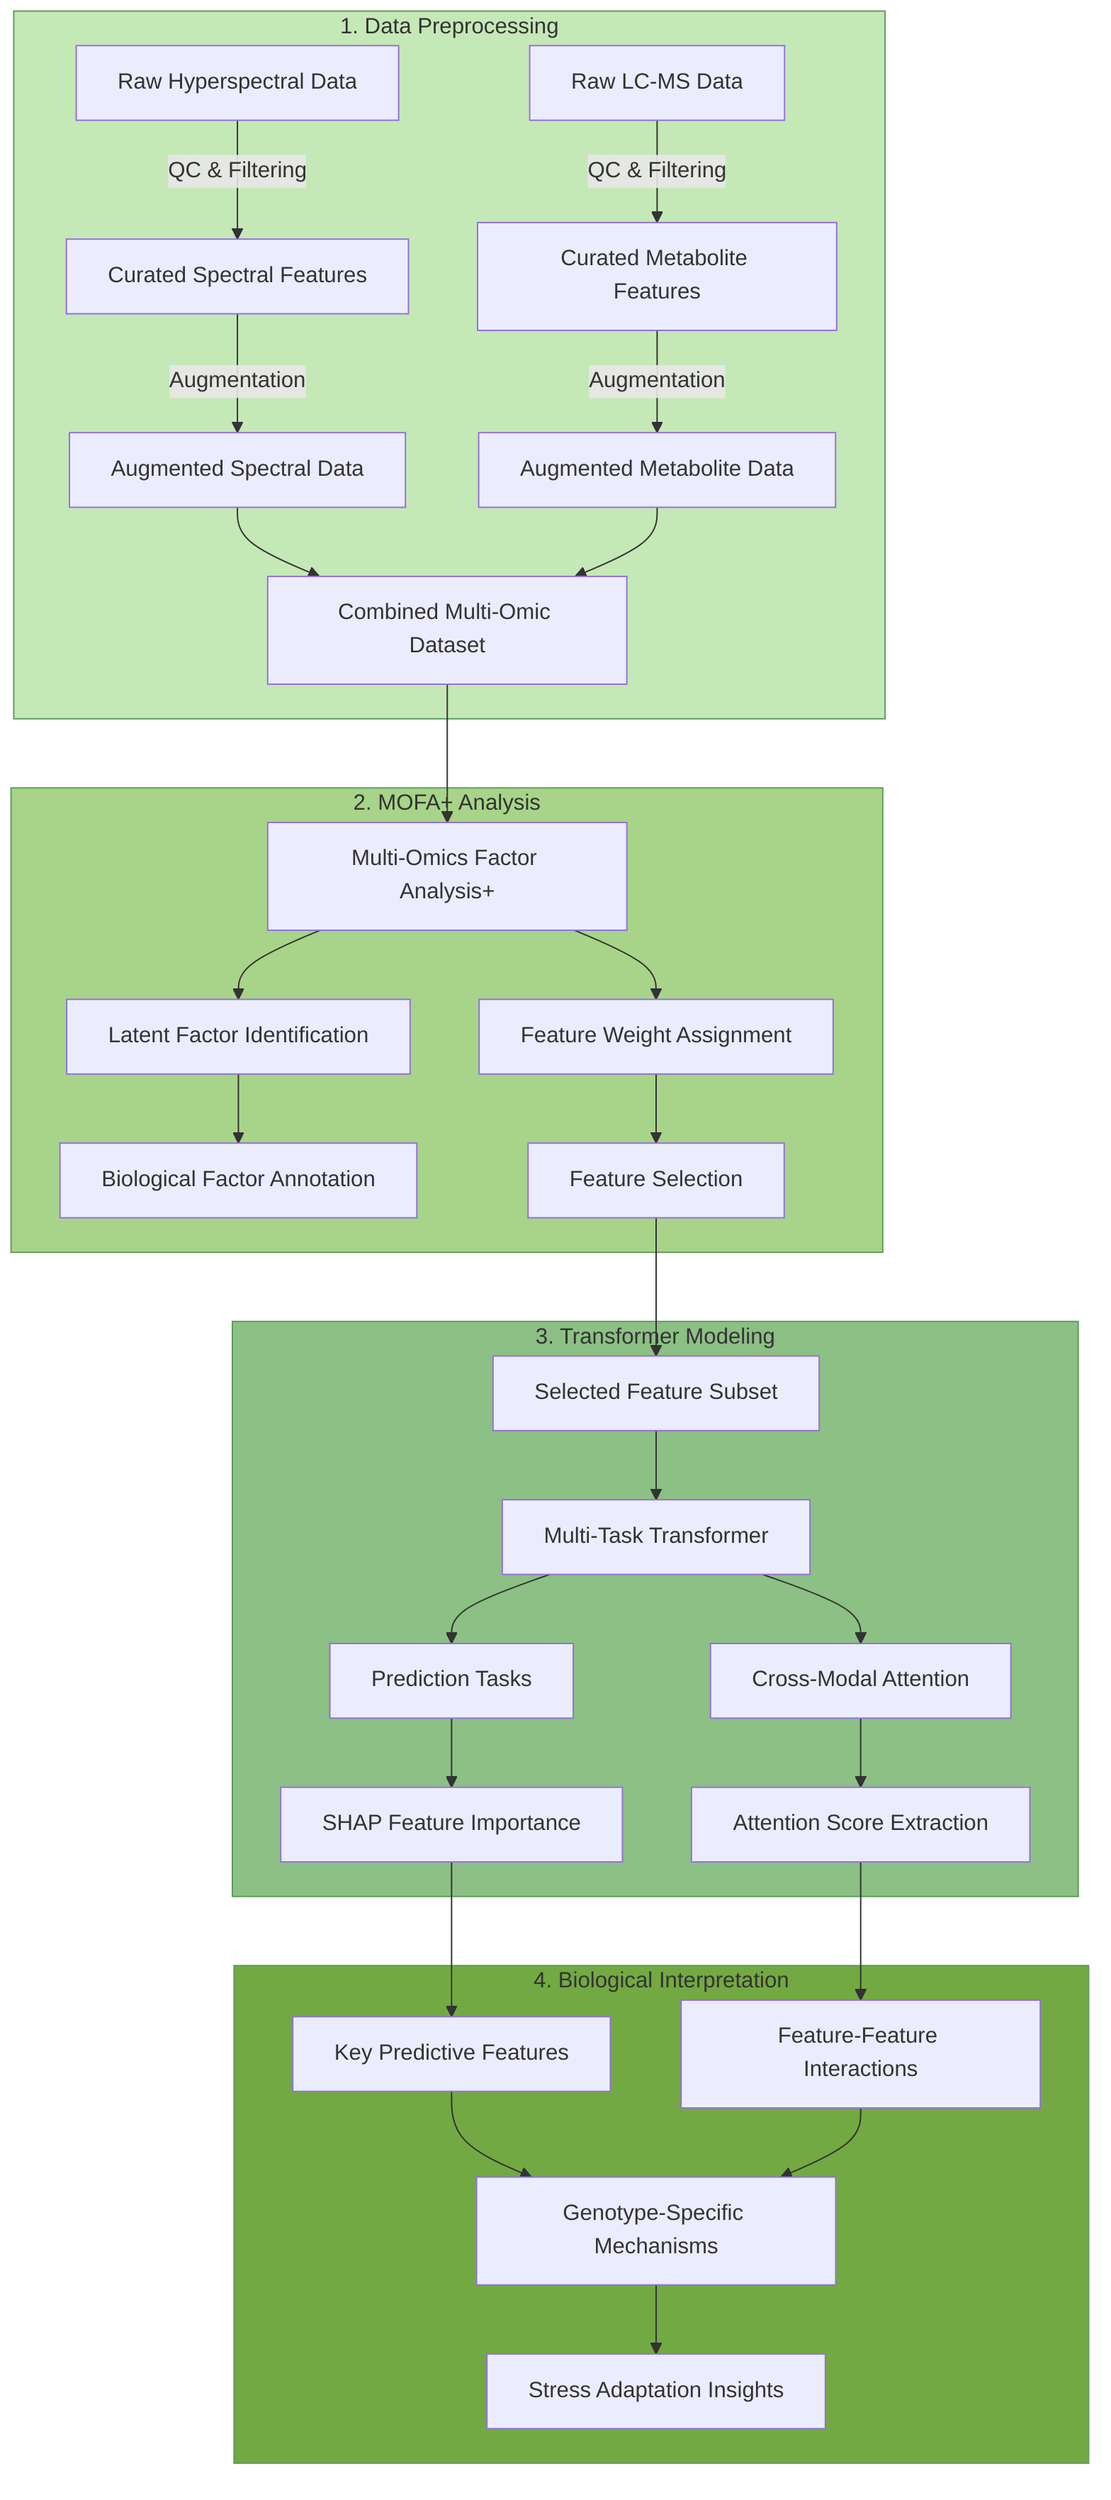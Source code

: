 flowchart TD
    subgraph Data["1. Data Preprocessing"]
        A1[Raw Hyperspectral Data] -->|QC & Filtering| B1[Curated Spectral Features]
        A2[Raw LC-MS Data] -->|QC & Filtering| B2[Curated Metabolite Features]
        B1 -->|Augmentation| C1[Augmented Spectral Data]
        B2 -->|Augmentation| C2[Augmented Metabolite Data]
        C1 --> D[Combined Multi-Omic Dataset]
        C2 --> D
    end
    
    %% Add explicit connection between Data and MOFA blocks
    D --> E
    
    subgraph MOFA["2. MOFA+ Analysis"]
        E[Multi-Omics Factor Analysis+]
        E --> F1[Latent Factor Identification]
        E --> F2[Feature Weight Assignment]
        F1 --> G[Biological Factor Annotation]
        F2 --> H[Feature Selection]
    end
    
    %% Add explicit connection between MOFA and Model blocks
    H --> I
    
    subgraph Model["3. Transformer Modeling"]
        I[Selected Feature Subset]
        I --> J[Multi-Task Transformer]
        J --> K1[Prediction Tasks]
        J --> K2[Cross-Modal Attention]
        K1 --> L1[SHAP Feature Importance]
        K2 --> L2[Attention Score Extraction]
    end
    
    %% Add explicit connection between Model and Interpretation blocks
    L1 --> M1
    L2 --> M2
    
    subgraph Interpretation["4. Biological Interpretation"]
        M1[Key Predictive Features]
        M2[Feature-Feature Interactions]
        M1 --> N[Genotype-Specific Mechanisms]
        M2 --> N
        N --> O[Stress Adaptation Insights]
    end
    
    classDef preprocessing fill:#c5e8b7,stroke:#5d9c59,color:#333
    classDef mofa fill:#a7d489,stroke:#5d9c59,color:#333
    classDef model fill:#8cc084,stroke:#5d9c59,color:#333
    classDef interpretation fill:#73a942,stroke:#5d9c59,color:#333
    
    class Data preprocessing
    class MOFA mofa
    class Model model
    class Interpretation interpretation